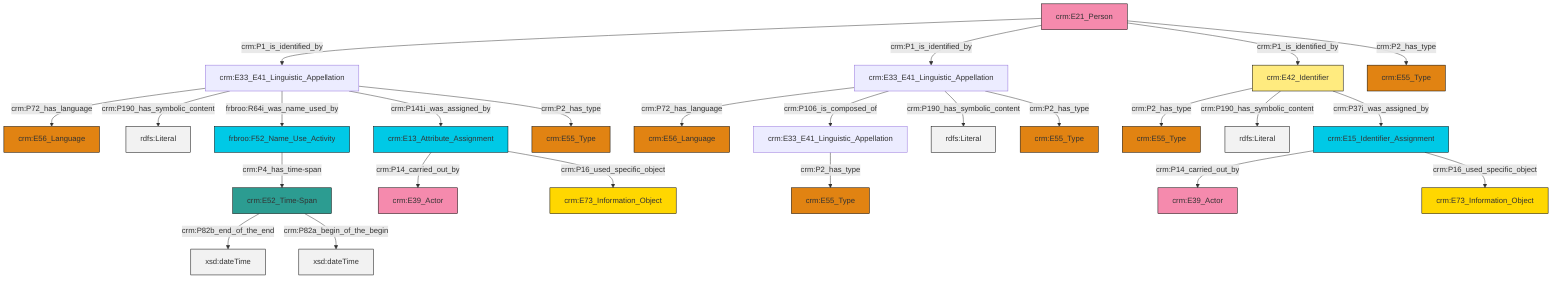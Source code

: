 graph TD
classDef Literal fill:#f2f2f2,stroke:#000000;
classDef CRM_Entity fill:#FFFFFF,stroke:#000000;
classDef Temporal_Entity fill:#00C9E6, stroke:#000000;
classDef Type fill:#E18312, stroke:#000000;
classDef Time-Span fill:#2C9C91, stroke:#000000;
classDef Appellation fill:#FFEB7F, stroke:#000000;
classDef Place fill:#008836, stroke:#000000;
classDef Persistent_Item fill:#B266B2, stroke:#000000;
classDef Conceptual_Object fill:#FFD700, stroke:#000000;
classDef Physical_Thing fill:#D2B48C, stroke:#000000;
classDef Actor fill:#f58aad, stroke:#000000;
classDef PC_Classes fill:#4ce600, stroke:#000000;
classDef Multi fill:#cccccc,stroke:#000000;

0["crm:E21_Person"]:::Actor -->|crm:P1_is_identified_by| 1["crm:E33_E41_Linguistic_Appellation"]:::Default
0["crm:E21_Person"]:::Actor -->|crm:P1_is_identified_by| 2["crm:E33_E41_Linguistic_Appellation"]:::Default
2["crm:E33_E41_Linguistic_Appellation"]:::Default -->|crm:P72_has_language| 3["crm:E56_Language"]:::Type
4["frbroo:F52_Name_Use_Activity"]:::Temporal_Entity -->|crm:P4_has_time-span| 5["crm:E52_Time-Span"]:::Time-Span
5["crm:E52_Time-Span"]:::Time-Span -->|crm:P82b_end_of_the_end| 10[xsd:dateTime]:::Literal
11["crm:E42_Identifier"]:::Appellation -->|crm:P2_has_type| 12["crm:E55_Type"]:::Type
2["crm:E33_E41_Linguistic_Appellation"]:::Default -->|crm:P106_is_composed_of| 13["crm:E33_E41_Linguistic_Appellation"]:::Default
1["crm:E33_E41_Linguistic_Appellation"]:::Default -->|crm:P72_has_language| 15["crm:E56_Language"]:::Type
1["crm:E33_E41_Linguistic_Appellation"]:::Default -->|crm:P190_has_symbolic_content| 17[rdfs:Literal]:::Literal
2["crm:E33_E41_Linguistic_Appellation"]:::Default -->|crm:P190_has_symbolic_content| 19[rdfs:Literal]:::Literal
1["crm:E33_E41_Linguistic_Appellation"]:::Default -->|frbroo:R64i_was_name_used_by| 4["frbroo:F52_Name_Use_Activity"]:::Temporal_Entity
11["crm:E42_Identifier"]:::Appellation -->|crm:P190_has_symbolic_content| 20[rdfs:Literal]:::Literal
6["crm:E15_Identifier_Assignment"]:::Temporal_Entity -->|crm:P14_carried_out_by| 21["crm:E39_Actor"]:::Actor
11["crm:E42_Identifier"]:::Appellation -->|crm:P37i_was_assigned_by| 6["crm:E15_Identifier_Assignment"]:::Temporal_Entity
0["crm:E21_Person"]:::Actor -->|crm:P1_is_identified_by| 11["crm:E42_Identifier"]:::Appellation
1["crm:E33_E41_Linguistic_Appellation"]:::Default -->|crm:P141i_was_assigned_by| 27["crm:E13_Attribute_Assignment"]:::Temporal_Entity
13["crm:E33_E41_Linguistic_Appellation"]:::Default -->|crm:P2_has_type| 28["crm:E55_Type"]:::Type
27["crm:E13_Attribute_Assignment"]:::Temporal_Entity -->|crm:P14_carried_out_by| 24["crm:E39_Actor"]:::Actor
2["crm:E33_E41_Linguistic_Appellation"]:::Default -->|crm:P2_has_type| 32["crm:E55_Type"]:::Type
6["crm:E15_Identifier_Assignment"]:::Temporal_Entity -->|crm:P16_used_specific_object| 29["crm:E73_Information_Object"]:::Conceptual_Object
27["crm:E13_Attribute_Assignment"]:::Temporal_Entity -->|crm:P16_used_specific_object| 33["crm:E73_Information_Object"]:::Conceptual_Object
0["crm:E21_Person"]:::Actor -->|crm:P2_has_type| 36["crm:E55_Type"]:::Type
5["crm:E52_Time-Span"]:::Time-Span -->|crm:P82a_begin_of_the_begin| 42[xsd:dateTime]:::Literal
1["crm:E33_E41_Linguistic_Appellation"]:::Default -->|crm:P2_has_type| 38["crm:E55_Type"]:::Type